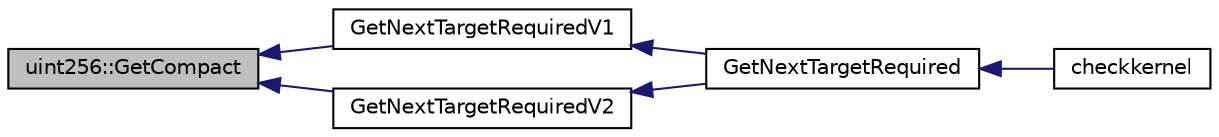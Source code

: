 digraph "uint256::GetCompact"
{
  edge [fontname="Helvetica",fontsize="10",labelfontname="Helvetica",labelfontsize="10"];
  node [fontname="Helvetica",fontsize="10",shape=record];
  rankdir="LR";
  Node13 [label="uint256::GetCompact",height=0.2,width=0.4,color="black", fillcolor="grey75", style="filled", fontcolor="black"];
  Node13 -> Node14 [dir="back",color="midnightblue",fontsize="10",style="solid",fontname="Helvetica"];
  Node14 [label="GetNextTargetRequiredV1",height=0.2,width=0.4,color="black", fillcolor="white", style="filled",URL="$proofs_8h.html#a206d1c747985d51a94cdfc830357114a",tooltip="Calculate difficulty using retarget algorithm V1 by maintaining target. "];
  Node14 -> Node15 [dir="back",color="midnightblue",fontsize="10",style="solid",fontname="Helvetica"];
  Node15 [label="GetNextTargetRequired",height=0.2,width=0.4,color="black", fillcolor="white", style="filled",URL="$proofs_8h.html#a868a58404bd61b6a82901f428d152bae",tooltip="Calculate difficulty using retarget algorithm by maintaining target. "];
  Node15 -> Node16 [dir="back",color="midnightblue",fontsize="10",style="solid",fontname="Helvetica"];
  Node16 [label="checkkernel",height=0.2,width=0.4,color="black", fillcolor="white", style="filled",URL="$rpcmining_8cpp.html#a36ee2284a7252841b8a62a9531b6acbc"];
  Node13 -> Node17 [dir="back",color="midnightblue",fontsize="10",style="solid",fontname="Helvetica"];
  Node17 [label="GetNextTargetRequiredV2",height=0.2,width=0.4,color="black", fillcolor="white", style="filled",URL="$proofs_8h.html#af2f79935ec3c4e7b1e9ab32ee4da0f06",tooltip="Calculate difficulty using retarget algorithm V2 by maintaining target. "];
  Node17 -> Node15 [dir="back",color="midnightblue",fontsize="10",style="solid",fontname="Helvetica"];
}
